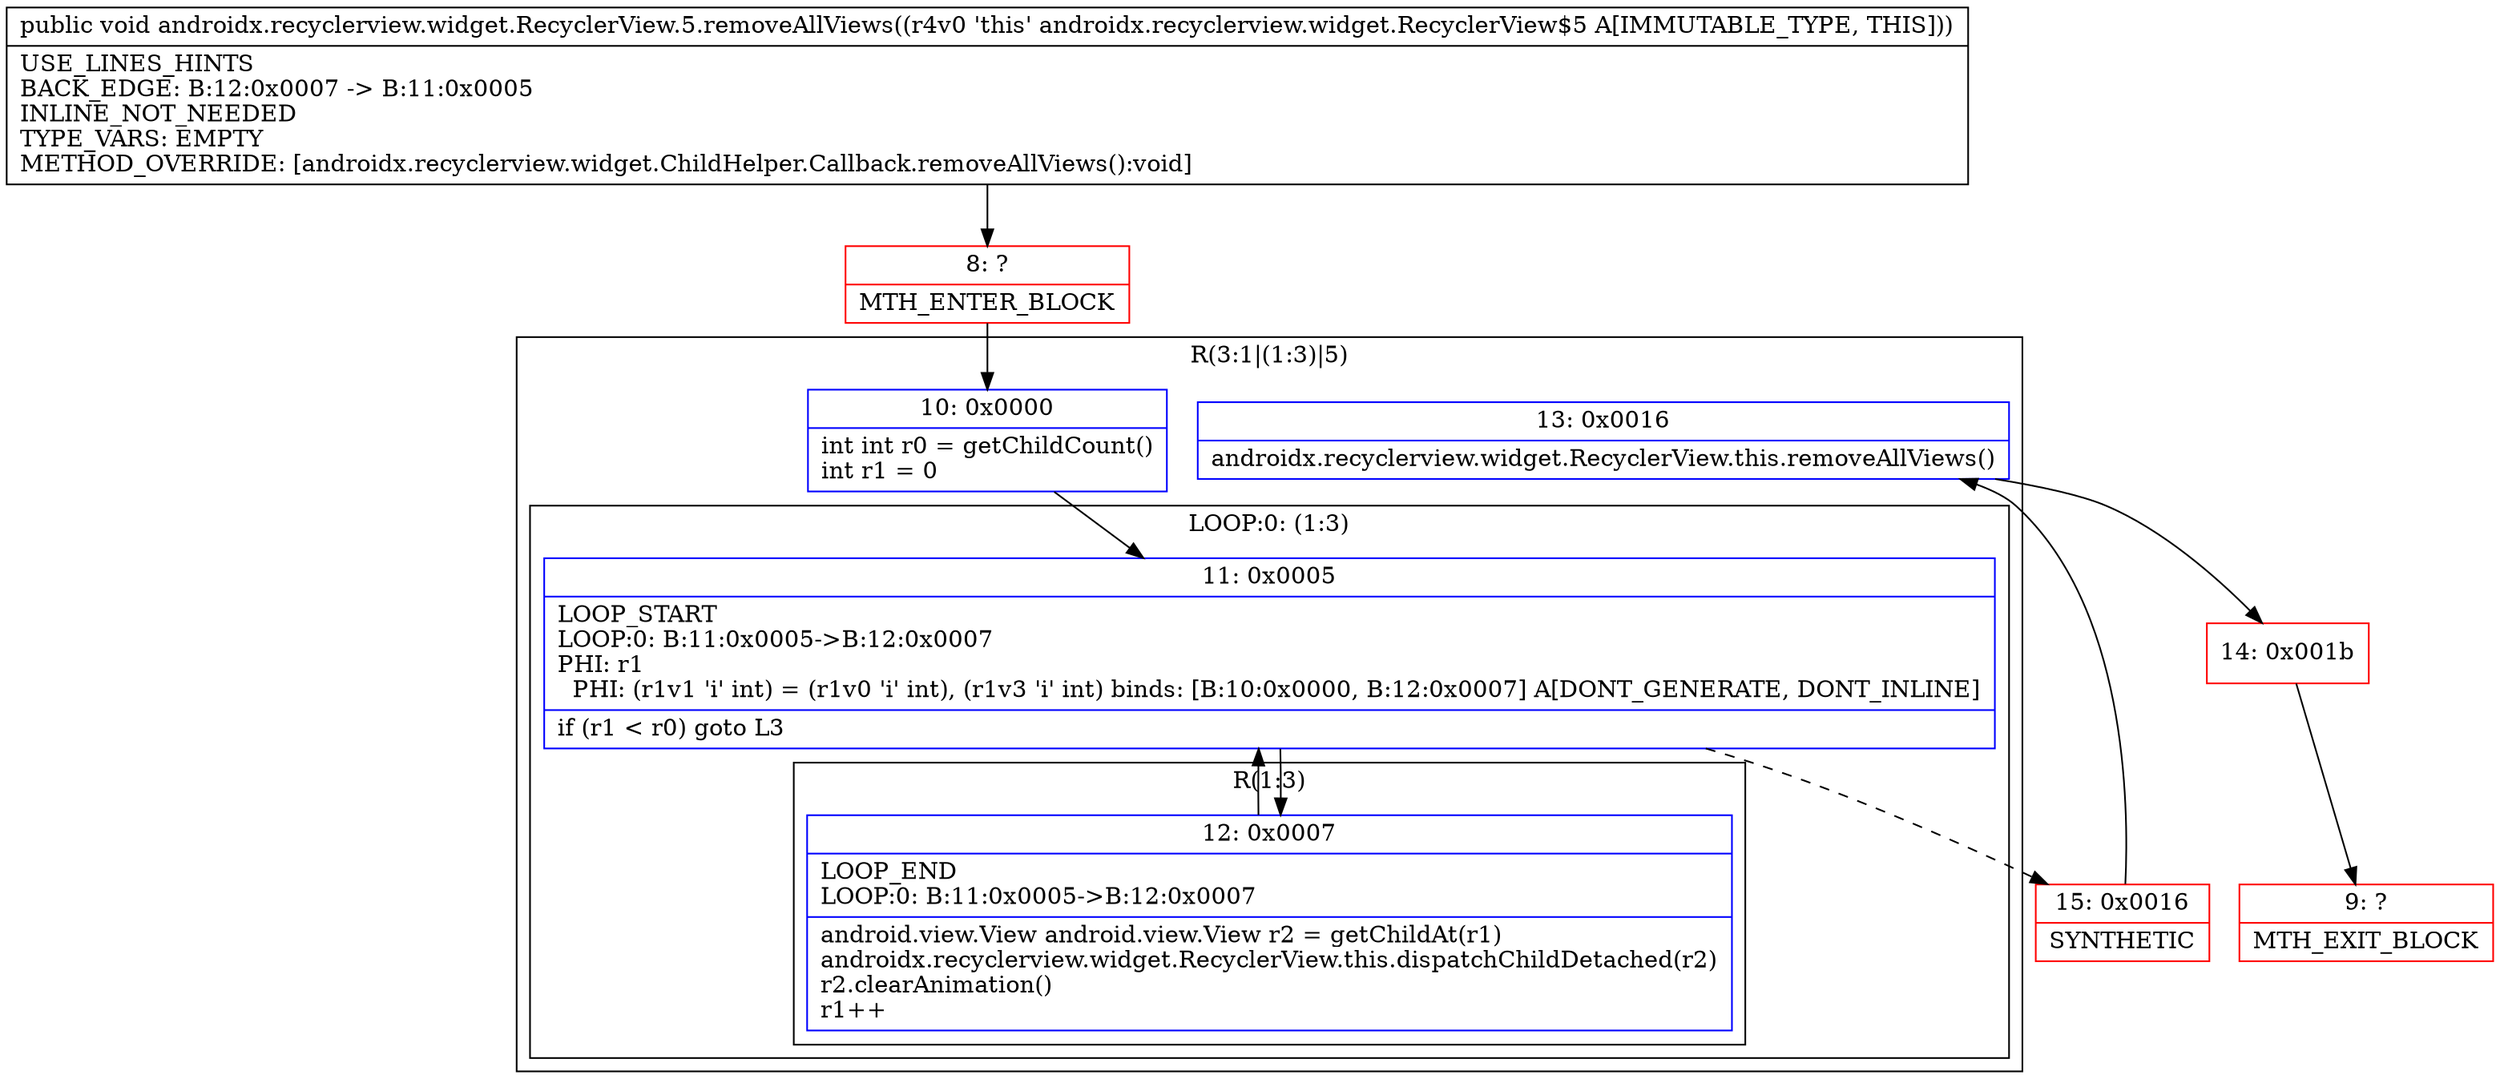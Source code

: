 digraph "CFG forandroidx.recyclerview.widget.RecyclerView.5.removeAllViews()V" {
subgraph cluster_Region_369775369 {
label = "R(3:1|(1:3)|5)";
node [shape=record,color=blue];
Node_10 [shape=record,label="{10\:\ 0x0000|int int r0 = getChildCount()\lint r1 = 0\l}"];
subgraph cluster_LoopRegion_625810449 {
label = "LOOP:0: (1:3)";
node [shape=record,color=blue];
Node_11 [shape=record,label="{11\:\ 0x0005|LOOP_START\lLOOP:0: B:11:0x0005\-\>B:12:0x0007\lPHI: r1 \l  PHI: (r1v1 'i' int) = (r1v0 'i' int), (r1v3 'i' int) binds: [B:10:0x0000, B:12:0x0007] A[DONT_GENERATE, DONT_INLINE]\l|if (r1 \< r0) goto L3\l}"];
subgraph cluster_Region_1289045058 {
label = "R(1:3)";
node [shape=record,color=blue];
Node_12 [shape=record,label="{12\:\ 0x0007|LOOP_END\lLOOP:0: B:11:0x0005\-\>B:12:0x0007\l|android.view.View android.view.View r2 = getChildAt(r1)\landroidx.recyclerview.widget.RecyclerView.this.dispatchChildDetached(r2)\lr2.clearAnimation()\lr1++\l}"];
}
}
Node_13 [shape=record,label="{13\:\ 0x0016|androidx.recyclerview.widget.RecyclerView.this.removeAllViews()\l}"];
}
Node_8 [shape=record,color=red,label="{8\:\ ?|MTH_ENTER_BLOCK\l}"];
Node_15 [shape=record,color=red,label="{15\:\ 0x0016|SYNTHETIC\l}"];
Node_14 [shape=record,color=red,label="{14\:\ 0x001b}"];
Node_9 [shape=record,color=red,label="{9\:\ ?|MTH_EXIT_BLOCK\l}"];
MethodNode[shape=record,label="{public void androidx.recyclerview.widget.RecyclerView.5.removeAllViews((r4v0 'this' androidx.recyclerview.widget.RecyclerView$5 A[IMMUTABLE_TYPE, THIS]))  | USE_LINES_HINTS\lBACK_EDGE: B:12:0x0007 \-\> B:11:0x0005\lINLINE_NOT_NEEDED\lTYPE_VARS: EMPTY\lMETHOD_OVERRIDE: [androidx.recyclerview.widget.ChildHelper.Callback.removeAllViews():void]\l}"];
MethodNode -> Node_8;Node_10 -> Node_11;
Node_11 -> Node_12;
Node_11 -> Node_15[style=dashed];
Node_12 -> Node_11;
Node_13 -> Node_14;
Node_8 -> Node_10;
Node_15 -> Node_13;
Node_14 -> Node_9;
}

